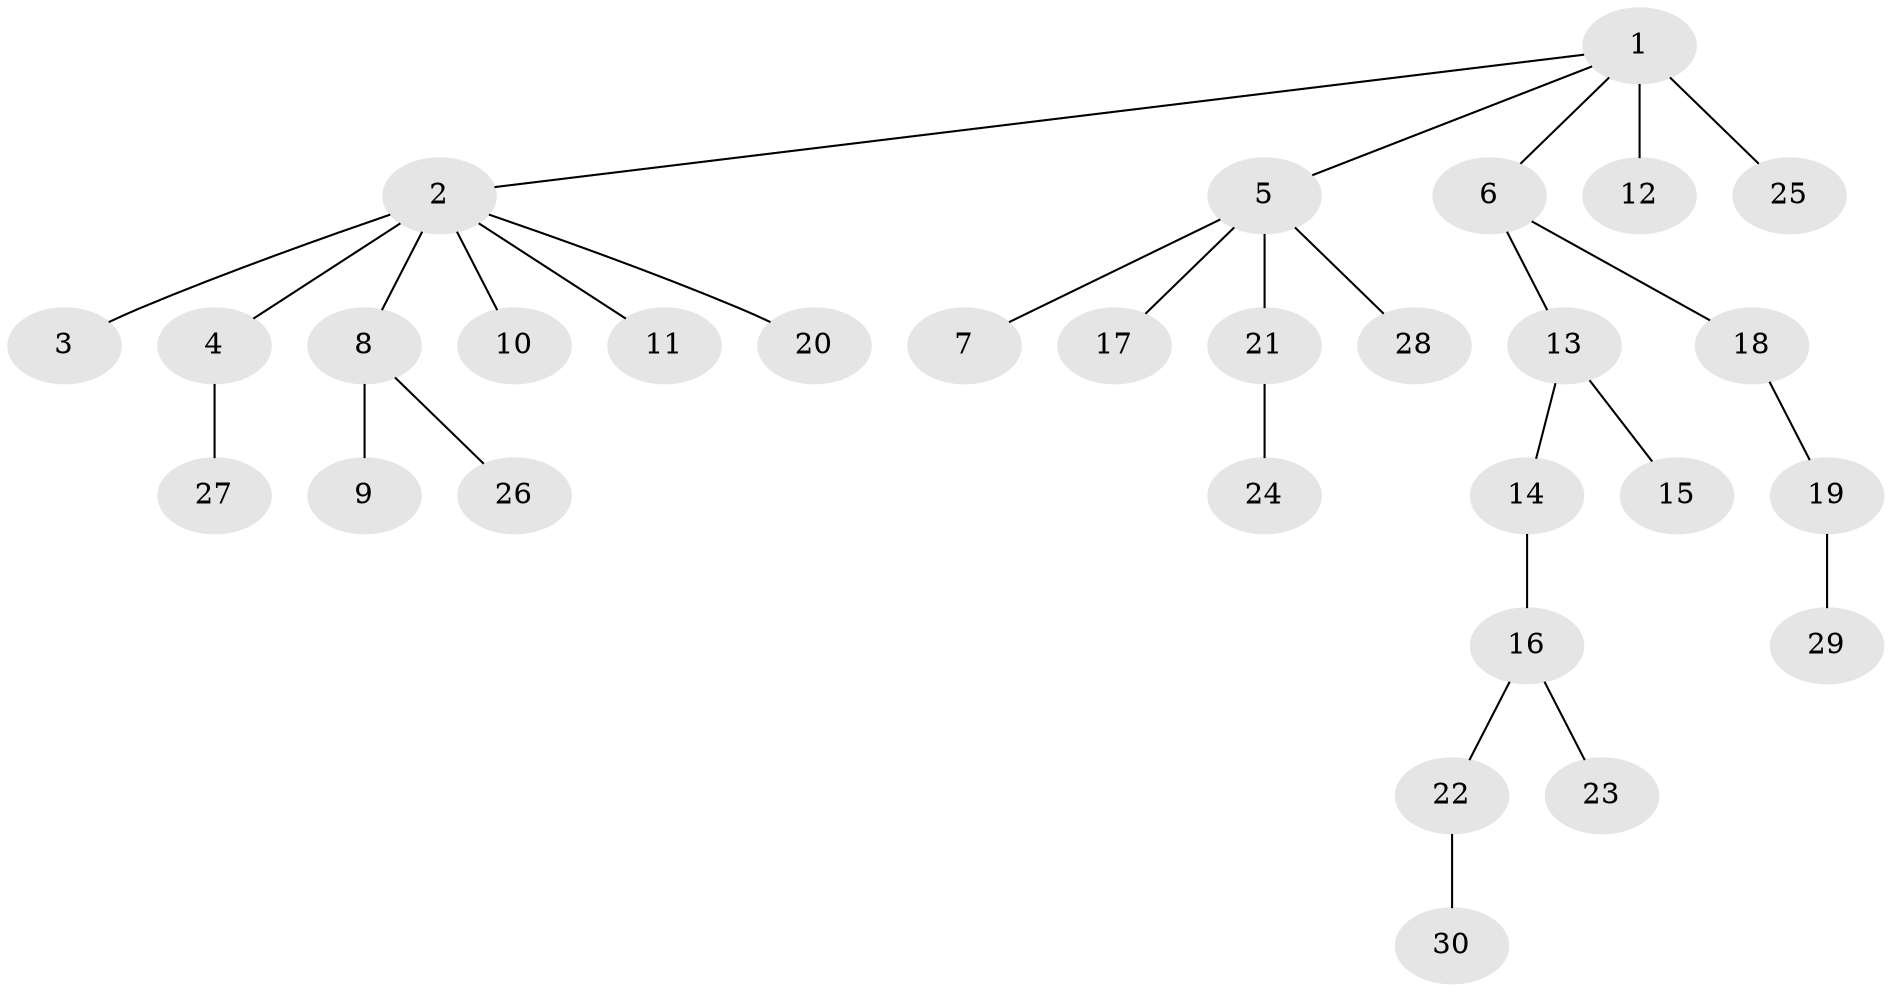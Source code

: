 // original degree distribution, {5: 0.0410958904109589, 8: 0.0136986301369863, 3: 0.0821917808219178, 2: 0.2465753424657534, 6: 0.0273972602739726, 4: 0.0547945205479452, 1: 0.5342465753424658}
// Generated by graph-tools (version 1.1) at 2025/51/03/04/25 22:51:29]
// undirected, 30 vertices, 29 edges
graph export_dot {
  node [color=gray90,style=filled];
  1;
  2;
  3;
  4;
  5;
  6;
  7;
  8;
  9;
  10;
  11;
  12;
  13;
  14;
  15;
  16;
  17;
  18;
  19;
  20;
  21;
  22;
  23;
  24;
  25;
  26;
  27;
  28;
  29;
  30;
  1 -- 2 [weight=1.0];
  1 -- 5 [weight=1.0];
  1 -- 6 [weight=1.0];
  1 -- 12 [weight=4.0];
  1 -- 25 [weight=1.0];
  2 -- 3 [weight=2.0];
  2 -- 4 [weight=1.0];
  2 -- 8 [weight=1.0];
  2 -- 10 [weight=1.0];
  2 -- 11 [weight=1.0];
  2 -- 20 [weight=1.0];
  4 -- 27 [weight=1.0];
  5 -- 7 [weight=1.0];
  5 -- 17 [weight=1.0];
  5 -- 21 [weight=1.0];
  5 -- 28 [weight=1.0];
  6 -- 13 [weight=1.0];
  6 -- 18 [weight=1.0];
  8 -- 9 [weight=1.0];
  8 -- 26 [weight=1.0];
  13 -- 14 [weight=2.0];
  13 -- 15 [weight=1.0];
  14 -- 16 [weight=1.0];
  16 -- 22 [weight=1.0];
  16 -- 23 [weight=1.0];
  18 -- 19 [weight=1.0];
  19 -- 29 [weight=1.0];
  21 -- 24 [weight=2.0];
  22 -- 30 [weight=1.0];
}
